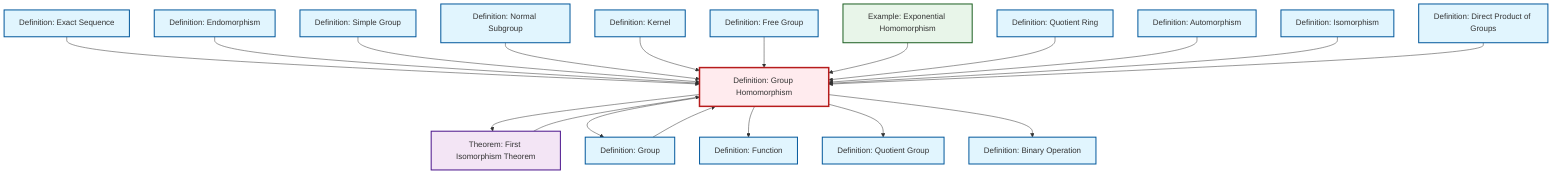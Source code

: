 graph TD
    classDef definition fill:#e1f5fe,stroke:#01579b,stroke-width:2px
    classDef theorem fill:#f3e5f5,stroke:#4a148c,stroke-width:2px
    classDef axiom fill:#fff3e0,stroke:#e65100,stroke-width:2px
    classDef example fill:#e8f5e9,stroke:#1b5e20,stroke-width:2px
    classDef current fill:#ffebee,stroke:#b71c1c,stroke-width:3px
    def-direct-product["Definition: Direct Product of Groups"]:::definition
    def-quotient-group["Definition: Quotient Group"]:::definition
    def-free-group["Definition: Free Group"]:::definition
    def-binary-operation["Definition: Binary Operation"]:::definition
    def-automorphism["Definition: Automorphism"]:::definition
    def-simple-group["Definition: Simple Group"]:::definition
    def-isomorphism["Definition: Isomorphism"]:::definition
    def-group["Definition: Group"]:::definition
    def-function["Definition: Function"]:::definition
    thm-first-isomorphism["Theorem: First Isomorphism Theorem"]:::theorem
    ex-exponential-homomorphism["Example: Exponential Homomorphism"]:::example
    def-quotient-ring["Definition: Quotient Ring"]:::definition
    def-normal-subgroup["Definition: Normal Subgroup"]:::definition
    def-kernel["Definition: Kernel"]:::definition
    def-homomorphism["Definition: Group Homomorphism"]:::definition
    def-exact-sequence["Definition: Exact Sequence"]:::definition
    def-endomorphism["Definition: Endomorphism"]:::definition
    def-homomorphism --> thm-first-isomorphism
    def-homomorphism --> def-group
    def-exact-sequence --> def-homomorphism
    def-endomorphism --> def-homomorphism
    def-simple-group --> def-homomorphism
    def-homomorphism --> def-function
    def-normal-subgroup --> def-homomorphism
    def-kernel --> def-homomorphism
    def-free-group --> def-homomorphism
    thm-first-isomorphism --> def-homomorphism
    def-group --> def-homomorphism
    ex-exponential-homomorphism --> def-homomorphism
    def-homomorphism --> def-quotient-group
    def-homomorphism --> def-binary-operation
    def-quotient-ring --> def-homomorphism
    def-automorphism --> def-homomorphism
    def-isomorphism --> def-homomorphism
    def-direct-product --> def-homomorphism
    class def-homomorphism current
